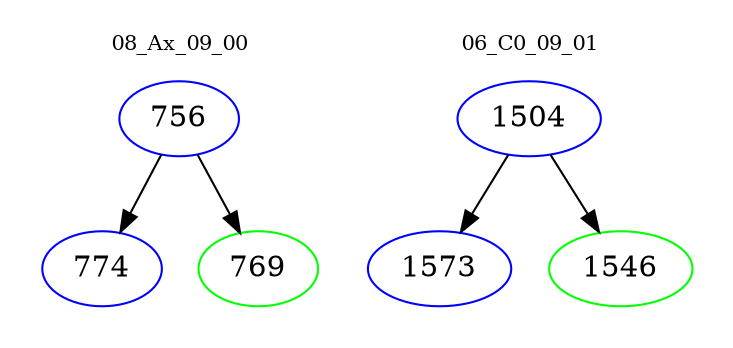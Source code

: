 digraph{
subgraph cluster_0 {
color = white
label = "08_Ax_09_00";
fontsize=10;
T0_756 [label="756", color="blue"]
T0_756 -> T0_774 [color="black"]
T0_774 [label="774", color="blue"]
T0_756 -> T0_769 [color="black"]
T0_769 [label="769", color="green"]
}
subgraph cluster_1 {
color = white
label = "06_C0_09_01";
fontsize=10;
T1_1504 [label="1504", color="blue"]
T1_1504 -> T1_1573 [color="black"]
T1_1573 [label="1573", color="blue"]
T1_1504 -> T1_1546 [color="black"]
T1_1546 [label="1546", color="green"]
}
}
